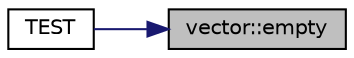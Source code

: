 digraph "vector::empty"
{
 // LATEX_PDF_SIZE
  edge [fontname="Helvetica",fontsize="10",labelfontname="Helvetica",labelfontsize="10"];
  node [fontname="Helvetica",fontsize="10",shape=record];
  rankdir="RL";
  Node41 [label="vector::empty",height=0.2,width=0.4,color="black", fillcolor="grey75", style="filled", fontcolor="black",tooltip="Returns whether the vector is empty."];
  Node41 -> Node42 [dir="back",color="midnightblue",fontsize="10",style="solid",fontname="Helvetica"];
  Node42 [label="TEST",height=0.2,width=0.4,color="black", fillcolor="white", style="filled",URL="$main_8cpp.html#ad3831bc38c93f163d8baa5d4f6dae4d7",tooltip=" "];
}
